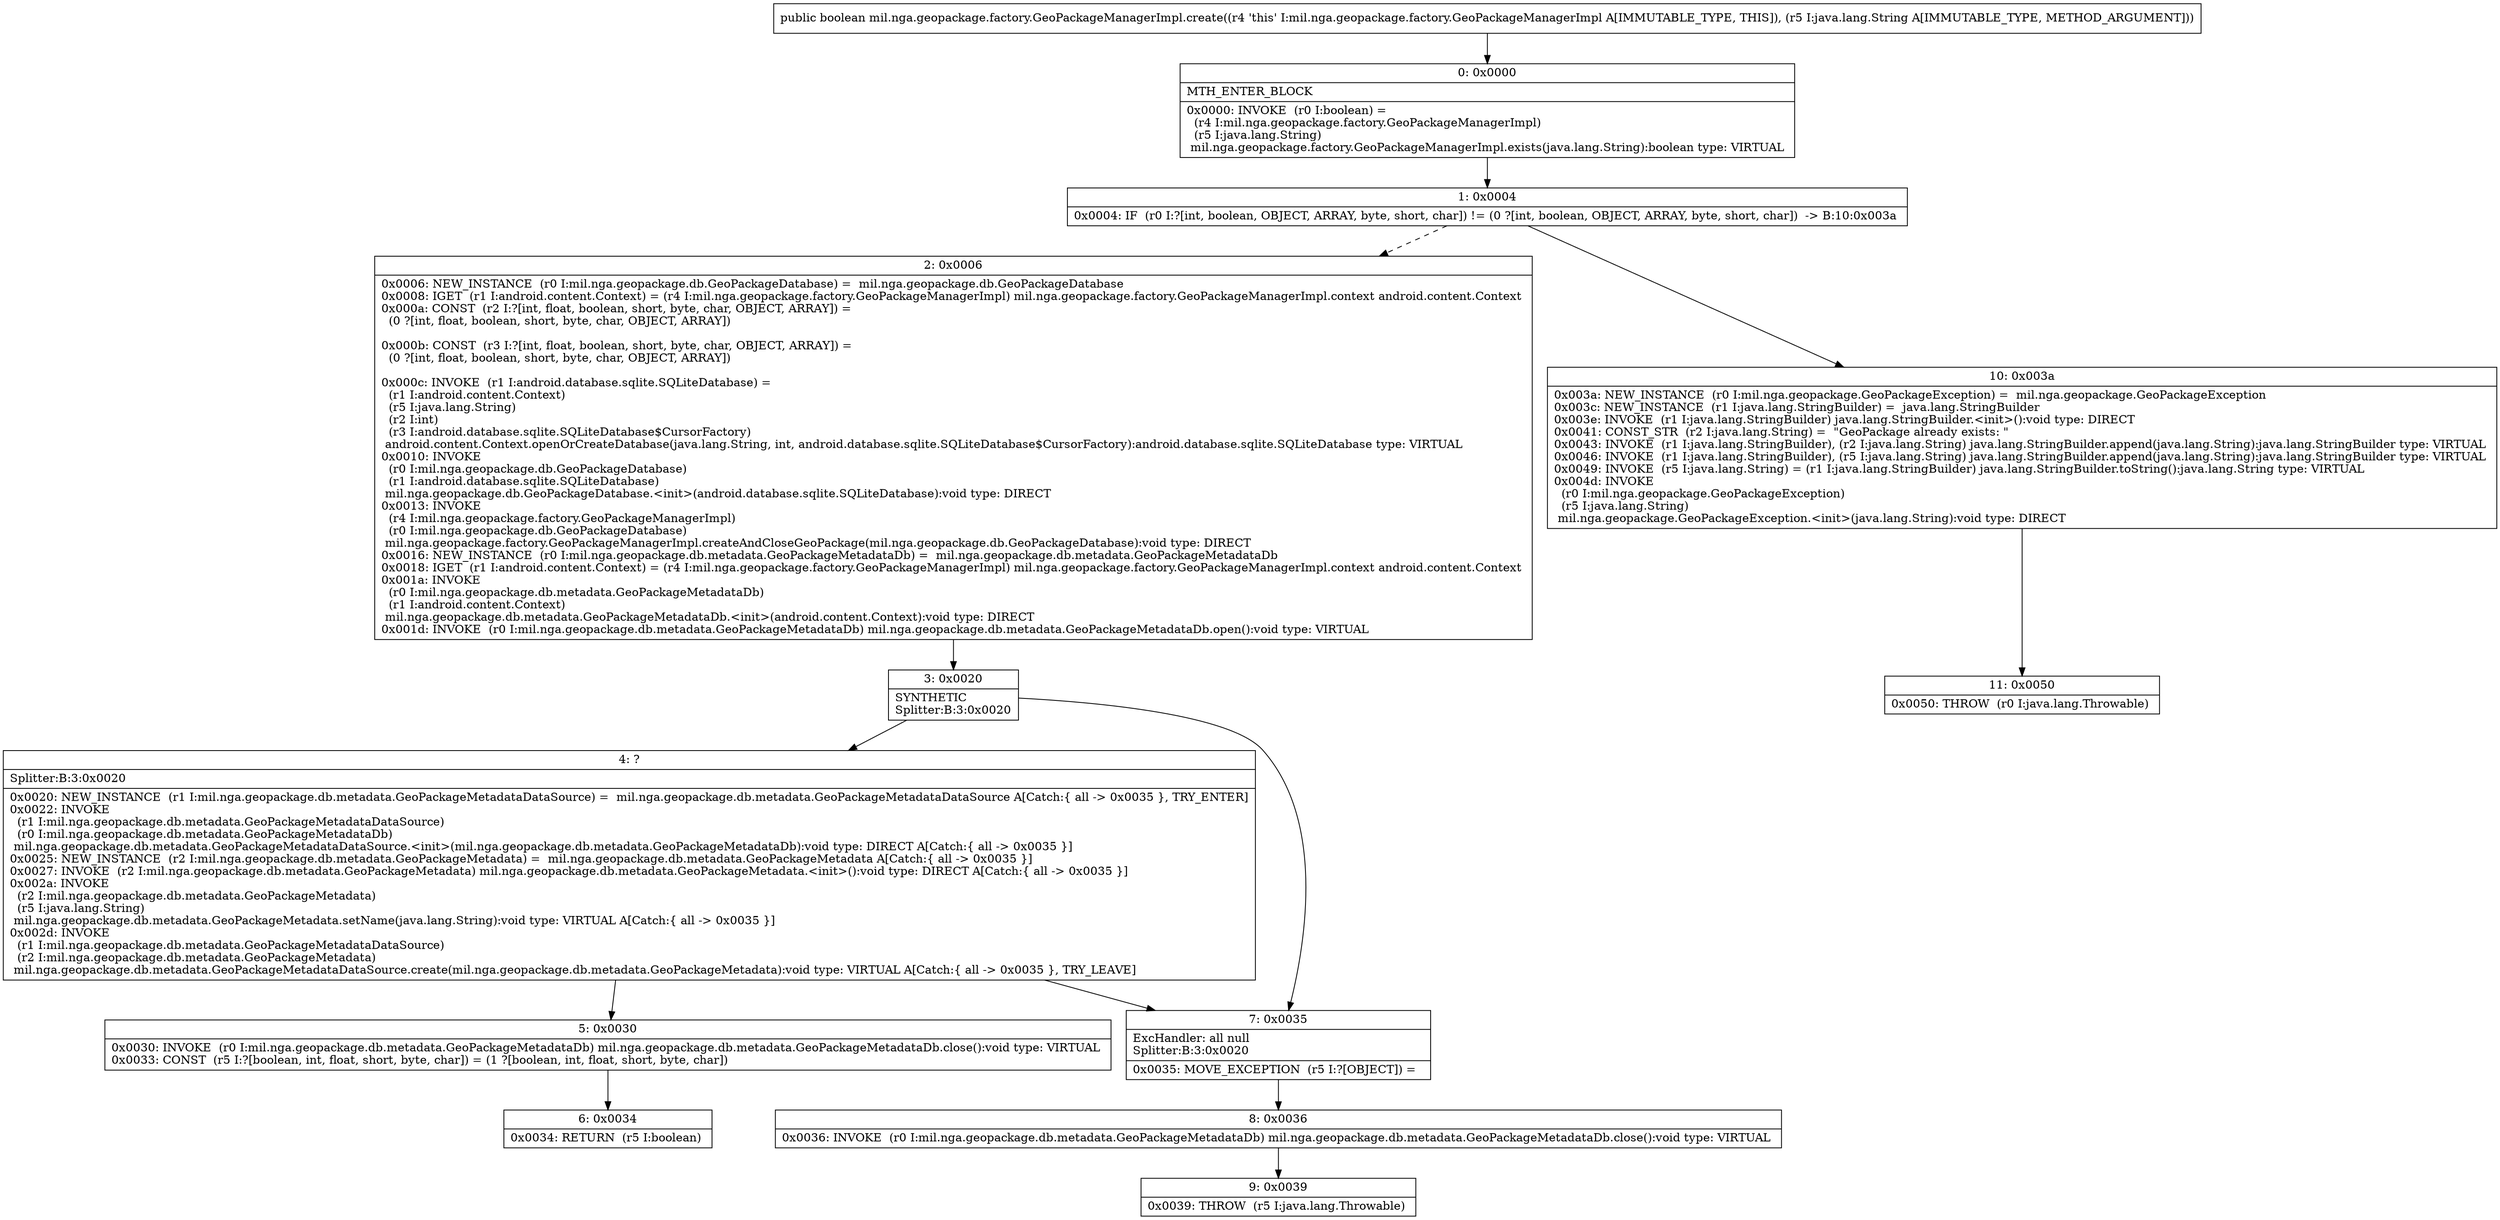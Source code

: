 digraph "CFG formil.nga.geopackage.factory.GeoPackageManagerImpl.create(Ljava\/lang\/String;)Z" {
Node_0 [shape=record,label="{0\:\ 0x0000|MTH_ENTER_BLOCK\l|0x0000: INVOKE  (r0 I:boolean) = \l  (r4 I:mil.nga.geopackage.factory.GeoPackageManagerImpl)\l  (r5 I:java.lang.String)\l mil.nga.geopackage.factory.GeoPackageManagerImpl.exists(java.lang.String):boolean type: VIRTUAL \l}"];
Node_1 [shape=record,label="{1\:\ 0x0004|0x0004: IF  (r0 I:?[int, boolean, OBJECT, ARRAY, byte, short, char]) != (0 ?[int, boolean, OBJECT, ARRAY, byte, short, char])  \-\> B:10:0x003a \l}"];
Node_2 [shape=record,label="{2\:\ 0x0006|0x0006: NEW_INSTANCE  (r0 I:mil.nga.geopackage.db.GeoPackageDatabase) =  mil.nga.geopackage.db.GeoPackageDatabase \l0x0008: IGET  (r1 I:android.content.Context) = (r4 I:mil.nga.geopackage.factory.GeoPackageManagerImpl) mil.nga.geopackage.factory.GeoPackageManagerImpl.context android.content.Context \l0x000a: CONST  (r2 I:?[int, float, boolean, short, byte, char, OBJECT, ARRAY]) = \l  (0 ?[int, float, boolean, short, byte, char, OBJECT, ARRAY])\l \l0x000b: CONST  (r3 I:?[int, float, boolean, short, byte, char, OBJECT, ARRAY]) = \l  (0 ?[int, float, boolean, short, byte, char, OBJECT, ARRAY])\l \l0x000c: INVOKE  (r1 I:android.database.sqlite.SQLiteDatabase) = \l  (r1 I:android.content.Context)\l  (r5 I:java.lang.String)\l  (r2 I:int)\l  (r3 I:android.database.sqlite.SQLiteDatabase$CursorFactory)\l android.content.Context.openOrCreateDatabase(java.lang.String, int, android.database.sqlite.SQLiteDatabase$CursorFactory):android.database.sqlite.SQLiteDatabase type: VIRTUAL \l0x0010: INVOKE  \l  (r0 I:mil.nga.geopackage.db.GeoPackageDatabase)\l  (r1 I:android.database.sqlite.SQLiteDatabase)\l mil.nga.geopackage.db.GeoPackageDatabase.\<init\>(android.database.sqlite.SQLiteDatabase):void type: DIRECT \l0x0013: INVOKE  \l  (r4 I:mil.nga.geopackage.factory.GeoPackageManagerImpl)\l  (r0 I:mil.nga.geopackage.db.GeoPackageDatabase)\l mil.nga.geopackage.factory.GeoPackageManagerImpl.createAndCloseGeoPackage(mil.nga.geopackage.db.GeoPackageDatabase):void type: DIRECT \l0x0016: NEW_INSTANCE  (r0 I:mil.nga.geopackage.db.metadata.GeoPackageMetadataDb) =  mil.nga.geopackage.db.metadata.GeoPackageMetadataDb \l0x0018: IGET  (r1 I:android.content.Context) = (r4 I:mil.nga.geopackage.factory.GeoPackageManagerImpl) mil.nga.geopackage.factory.GeoPackageManagerImpl.context android.content.Context \l0x001a: INVOKE  \l  (r0 I:mil.nga.geopackage.db.metadata.GeoPackageMetadataDb)\l  (r1 I:android.content.Context)\l mil.nga.geopackage.db.metadata.GeoPackageMetadataDb.\<init\>(android.content.Context):void type: DIRECT \l0x001d: INVOKE  (r0 I:mil.nga.geopackage.db.metadata.GeoPackageMetadataDb) mil.nga.geopackage.db.metadata.GeoPackageMetadataDb.open():void type: VIRTUAL \l}"];
Node_3 [shape=record,label="{3\:\ 0x0020|SYNTHETIC\lSplitter:B:3:0x0020\l}"];
Node_4 [shape=record,label="{4\:\ ?|Splitter:B:3:0x0020\l|0x0020: NEW_INSTANCE  (r1 I:mil.nga.geopackage.db.metadata.GeoPackageMetadataDataSource) =  mil.nga.geopackage.db.metadata.GeoPackageMetadataDataSource A[Catch:\{ all \-\> 0x0035 \}, TRY_ENTER]\l0x0022: INVOKE  \l  (r1 I:mil.nga.geopackage.db.metadata.GeoPackageMetadataDataSource)\l  (r0 I:mil.nga.geopackage.db.metadata.GeoPackageMetadataDb)\l mil.nga.geopackage.db.metadata.GeoPackageMetadataDataSource.\<init\>(mil.nga.geopackage.db.metadata.GeoPackageMetadataDb):void type: DIRECT A[Catch:\{ all \-\> 0x0035 \}]\l0x0025: NEW_INSTANCE  (r2 I:mil.nga.geopackage.db.metadata.GeoPackageMetadata) =  mil.nga.geopackage.db.metadata.GeoPackageMetadata A[Catch:\{ all \-\> 0x0035 \}]\l0x0027: INVOKE  (r2 I:mil.nga.geopackage.db.metadata.GeoPackageMetadata) mil.nga.geopackage.db.metadata.GeoPackageMetadata.\<init\>():void type: DIRECT A[Catch:\{ all \-\> 0x0035 \}]\l0x002a: INVOKE  \l  (r2 I:mil.nga.geopackage.db.metadata.GeoPackageMetadata)\l  (r5 I:java.lang.String)\l mil.nga.geopackage.db.metadata.GeoPackageMetadata.setName(java.lang.String):void type: VIRTUAL A[Catch:\{ all \-\> 0x0035 \}]\l0x002d: INVOKE  \l  (r1 I:mil.nga.geopackage.db.metadata.GeoPackageMetadataDataSource)\l  (r2 I:mil.nga.geopackage.db.metadata.GeoPackageMetadata)\l mil.nga.geopackage.db.metadata.GeoPackageMetadataDataSource.create(mil.nga.geopackage.db.metadata.GeoPackageMetadata):void type: VIRTUAL A[Catch:\{ all \-\> 0x0035 \}, TRY_LEAVE]\l}"];
Node_5 [shape=record,label="{5\:\ 0x0030|0x0030: INVOKE  (r0 I:mil.nga.geopackage.db.metadata.GeoPackageMetadataDb) mil.nga.geopackage.db.metadata.GeoPackageMetadataDb.close():void type: VIRTUAL \l0x0033: CONST  (r5 I:?[boolean, int, float, short, byte, char]) = (1 ?[boolean, int, float, short, byte, char]) \l}"];
Node_6 [shape=record,label="{6\:\ 0x0034|0x0034: RETURN  (r5 I:boolean) \l}"];
Node_7 [shape=record,label="{7\:\ 0x0035|ExcHandler: all null\lSplitter:B:3:0x0020\l|0x0035: MOVE_EXCEPTION  (r5 I:?[OBJECT]) =  \l}"];
Node_8 [shape=record,label="{8\:\ 0x0036|0x0036: INVOKE  (r0 I:mil.nga.geopackage.db.metadata.GeoPackageMetadataDb) mil.nga.geopackage.db.metadata.GeoPackageMetadataDb.close():void type: VIRTUAL \l}"];
Node_9 [shape=record,label="{9\:\ 0x0039|0x0039: THROW  (r5 I:java.lang.Throwable) \l}"];
Node_10 [shape=record,label="{10\:\ 0x003a|0x003a: NEW_INSTANCE  (r0 I:mil.nga.geopackage.GeoPackageException) =  mil.nga.geopackage.GeoPackageException \l0x003c: NEW_INSTANCE  (r1 I:java.lang.StringBuilder) =  java.lang.StringBuilder \l0x003e: INVOKE  (r1 I:java.lang.StringBuilder) java.lang.StringBuilder.\<init\>():void type: DIRECT \l0x0041: CONST_STR  (r2 I:java.lang.String) =  \"GeoPackage already exists: \" \l0x0043: INVOKE  (r1 I:java.lang.StringBuilder), (r2 I:java.lang.String) java.lang.StringBuilder.append(java.lang.String):java.lang.StringBuilder type: VIRTUAL \l0x0046: INVOKE  (r1 I:java.lang.StringBuilder), (r5 I:java.lang.String) java.lang.StringBuilder.append(java.lang.String):java.lang.StringBuilder type: VIRTUAL \l0x0049: INVOKE  (r5 I:java.lang.String) = (r1 I:java.lang.StringBuilder) java.lang.StringBuilder.toString():java.lang.String type: VIRTUAL \l0x004d: INVOKE  \l  (r0 I:mil.nga.geopackage.GeoPackageException)\l  (r5 I:java.lang.String)\l mil.nga.geopackage.GeoPackageException.\<init\>(java.lang.String):void type: DIRECT \l}"];
Node_11 [shape=record,label="{11\:\ 0x0050|0x0050: THROW  (r0 I:java.lang.Throwable) \l}"];
MethodNode[shape=record,label="{public boolean mil.nga.geopackage.factory.GeoPackageManagerImpl.create((r4 'this' I:mil.nga.geopackage.factory.GeoPackageManagerImpl A[IMMUTABLE_TYPE, THIS]), (r5 I:java.lang.String A[IMMUTABLE_TYPE, METHOD_ARGUMENT])) }"];
MethodNode -> Node_0;
Node_0 -> Node_1;
Node_1 -> Node_2[style=dashed];
Node_1 -> Node_10;
Node_2 -> Node_3;
Node_3 -> Node_4;
Node_3 -> Node_7;
Node_4 -> Node_5;
Node_4 -> Node_7;
Node_5 -> Node_6;
Node_7 -> Node_8;
Node_8 -> Node_9;
Node_10 -> Node_11;
}

